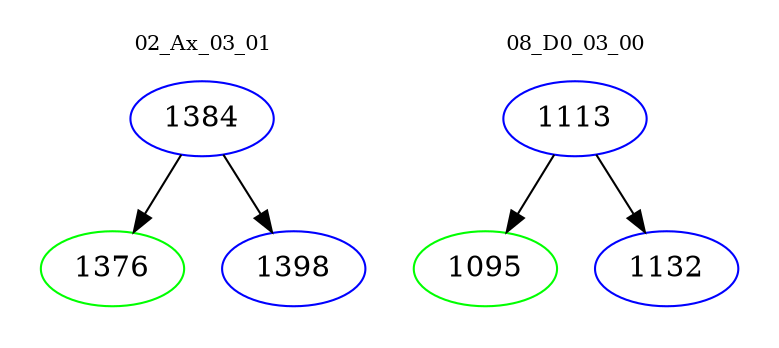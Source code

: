 digraph{
subgraph cluster_0 {
color = white
label = "02_Ax_03_01";
fontsize=10;
T0_1384 [label="1384", color="blue"]
T0_1384 -> T0_1376 [color="black"]
T0_1376 [label="1376", color="green"]
T0_1384 -> T0_1398 [color="black"]
T0_1398 [label="1398", color="blue"]
}
subgraph cluster_1 {
color = white
label = "08_D0_03_00";
fontsize=10;
T1_1113 [label="1113", color="blue"]
T1_1113 -> T1_1095 [color="black"]
T1_1095 [label="1095", color="green"]
T1_1113 -> T1_1132 [color="black"]
T1_1132 [label="1132", color="blue"]
}
}
